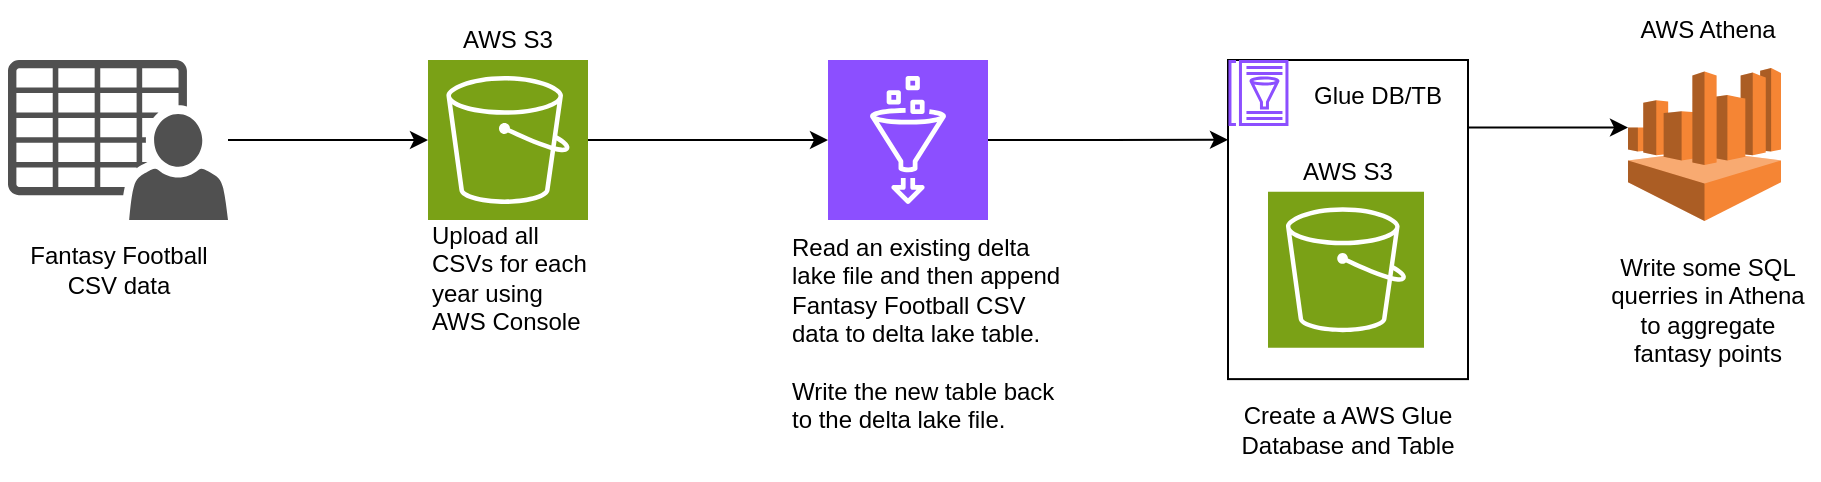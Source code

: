 <mxfile version="22.1.2" type="device" pages="2">
  <diagram id="bg6tuWBF0oUyQBfcuXJt" name="P1">
    <mxGraphModel dx="1073" dy="936" grid="1" gridSize="10" guides="1" tooltips="1" connect="1" arrows="1" fold="1" page="1" pageScale="1" pageWidth="827" pageHeight="1169" math="0" shadow="0">
      <root>
        <mxCell id="0" />
        <mxCell id="1" parent="0" />
        <mxCell id="h60RpP-KZqdXVTK0seCv-7" value="" style="edgeStyle=orthogonalEdgeStyle;rounded=0;orthogonalLoop=1;jettySize=auto;html=1;" edge="1" parent="1" source="h60RpP-KZqdXVTK0seCv-1" target="h60RpP-KZqdXVTK0seCv-4">
          <mxGeometry relative="1" as="geometry" />
        </mxCell>
        <mxCell id="h60RpP-KZqdXVTK0seCv-1" value="" style="sketch=0;pointerEvents=1;shadow=0;dashed=0;html=1;strokeColor=none;fillColor=#505050;labelPosition=center;verticalLabelPosition=bottom;verticalAlign=top;outlineConnect=0;align=center;shape=mxgraph.office.users.csv_file;" vertex="1" parent="1">
          <mxGeometry x="110" y="680" width="110" height="80" as="geometry" />
        </mxCell>
        <mxCell id="h60RpP-KZqdXVTK0seCv-4" value="" style="sketch=0;points=[[0,0,0],[0.25,0,0],[0.5,0,0],[0.75,0,0],[1,0,0],[0,1,0],[0.25,1,0],[0.5,1,0],[0.75,1,0],[1,1,0],[0,0.25,0],[0,0.5,0],[0,0.75,0],[1,0.25,0],[1,0.5,0],[1,0.75,0]];outlineConnect=0;fontColor=#232F3E;fillColor=#7AA116;strokeColor=#ffffff;dashed=0;verticalLabelPosition=bottom;verticalAlign=top;align=center;html=1;fontSize=12;fontStyle=0;aspect=fixed;shape=mxgraph.aws4.resourceIcon;resIcon=mxgraph.aws4.s3;" vertex="1" parent="1">
          <mxGeometry x="320" y="680" width="80" height="80" as="geometry" />
        </mxCell>
        <mxCell id="h60RpP-KZqdXVTK0seCv-5" value="AWS S3" style="text;html=1;strokeColor=none;fillColor=none;align=center;verticalAlign=middle;whiteSpace=wrap;rounded=0;" vertex="1" parent="1">
          <mxGeometry x="320" y="660" width="80" height="20" as="geometry" />
        </mxCell>
        <mxCell id="h60RpP-KZqdXVTK0seCv-6" value="Upload all CSVs for each year using AWS Console" style="text;html=1;strokeColor=none;fillColor=none;align=left;verticalAlign=middle;whiteSpace=wrap;rounded=0;" vertex="1" parent="1">
          <mxGeometry x="320" y="760.5" width="80" height="56" as="geometry" />
        </mxCell>
        <mxCell id="h60RpP-KZqdXVTK0seCv-8" value="" style="outlineConnect=0;dashed=0;verticalLabelPosition=bottom;verticalAlign=top;align=center;html=1;shape=mxgraph.aws3.athena;fillColor=#F58534;gradientColor=none;" vertex="1" parent="1">
          <mxGeometry x="920" y="684" width="76.5" height="76.5" as="geometry" />
        </mxCell>
        <mxCell id="h60RpP-KZqdXVTK0seCv-9" value="" style="edgeStyle=orthogonalEdgeStyle;rounded=0;orthogonalLoop=1;jettySize=auto;html=1;entryX=0;entryY=0.25;entryDx=0;entryDy=0;" edge="1" parent="1" source="h60RpP-KZqdXVTK0seCv-10" target="h60RpP-KZqdXVTK0seCv-13">
          <mxGeometry relative="1" as="geometry">
            <mxPoint x="680" y="719" as="targetPoint" />
          </mxGeometry>
        </mxCell>
        <mxCell id="h60RpP-KZqdXVTK0seCv-10" value="" style="sketch=0;points=[[0,0,0],[0.25,0,0],[0.5,0,0],[0.75,0,0],[1,0,0],[0,1,0],[0.25,1,0],[0.5,1,0],[0.75,1,0],[1,1,0],[0,0.25,0],[0,0.5,0],[0,0.75,0],[1,0.25,0],[1,0.5,0],[1,0.75,0]];outlineConnect=0;fontColor=#232F3E;fillColor=#8C4FFF;strokeColor=#ffffff;dashed=0;verticalLabelPosition=bottom;verticalAlign=top;align=center;html=1;fontSize=12;fontStyle=0;aspect=fixed;shape=mxgraph.aws4.resourceIcon;resIcon=mxgraph.aws4.glue;" vertex="1" parent="1">
          <mxGeometry x="520" y="680" width="80" height="80" as="geometry" />
        </mxCell>
        <mxCell id="h60RpP-KZqdXVTK0seCv-11" value="Read an existing delta lake file and then append Fantasy Football CSV data to delta lake table.&lt;br&gt;&lt;br&gt;Write the new table back to the delta lake file." style="text;html=1;strokeColor=none;fillColor=none;align=left;verticalAlign=top;whiteSpace=wrap;rounded=0;" vertex="1" parent="1">
          <mxGeometry x="500" y="760" width="140" height="122" as="geometry" />
        </mxCell>
        <mxCell id="h60RpP-KZqdXVTK0seCv-12" value="" style="group" vertex="1" connectable="0" parent="1">
          <mxGeometry x="720" y="680" width="120" height="210" as="geometry" />
        </mxCell>
        <mxCell id="h60RpP-KZqdXVTK0seCv-13" value="" style="rounded=0;whiteSpace=wrap;html=1;" vertex="1" parent="h60RpP-KZqdXVTK0seCv-12">
          <mxGeometry width="120" height="159.559" as="geometry" />
        </mxCell>
        <mxCell id="h60RpP-KZqdXVTK0seCv-14" value="" style="group" vertex="1" connectable="0" parent="h60RpP-KZqdXVTK0seCv-12">
          <mxGeometry x="20" y="45.294" width="80" height="100.882" as="geometry" />
        </mxCell>
        <mxCell id="h60RpP-KZqdXVTK0seCv-15" value="AWS S3" style="text;html=1;strokeColor=none;fillColor=none;align=center;verticalAlign=middle;whiteSpace=wrap;rounded=0;" vertex="1" parent="h60RpP-KZqdXVTK0seCv-14">
          <mxGeometry width="80" height="20.588" as="geometry" />
        </mxCell>
        <mxCell id="h60RpP-KZqdXVTK0seCv-16" value="" style="sketch=0;points=[[0,0,0],[0.25,0,0],[0.5,0,0],[0.75,0,0],[1,0,0],[0,1,0],[0.25,1,0],[0.5,1,0],[0.75,1,0],[1,1,0],[0,0.25,0],[0,0.5,0],[0,0.75,0],[1,0.25,0],[1,0.5,0],[1,0.75,0]];outlineConnect=0;fontColor=#232F3E;fillColor=#7AA116;strokeColor=#ffffff;dashed=0;verticalLabelPosition=bottom;verticalAlign=top;align=center;html=1;fontSize=12;fontStyle=0;aspect=fixed;shape=mxgraph.aws4.resourceIcon;resIcon=mxgraph.aws4.s3;" vertex="1" parent="h60RpP-KZqdXVTK0seCv-14">
          <mxGeometry y="20.588" width="78" height="78" as="geometry" />
        </mxCell>
        <mxCell id="h60RpP-KZqdXVTK0seCv-17" value="" style="sketch=0;outlineConnect=0;fontColor=#232F3E;gradientColor=none;fillColor=#8C4FFF;strokeColor=none;dashed=0;verticalLabelPosition=bottom;verticalAlign=top;align=center;html=1;fontSize=12;fontStyle=0;aspect=fixed;pointerEvents=1;shape=mxgraph.aws4.glue_data_catalog;" vertex="1" parent="h60RpP-KZqdXVTK0seCv-12">
          <mxGeometry width="30.46" height="33" as="geometry" />
        </mxCell>
        <mxCell id="h60RpP-KZqdXVTK0seCv-18" value="Glue DB/TB" style="text;html=1;strokeColor=none;fillColor=none;align=center;verticalAlign=middle;whiteSpace=wrap;rounded=0;" vertex="1" parent="h60RpP-KZqdXVTK0seCv-12">
          <mxGeometry x="30.46" width="89.54" height="35" as="geometry" />
        </mxCell>
        <mxCell id="h60RpP-KZqdXVTK0seCv-19" value="Create a AWS Glue Database and Table" style="text;html=1;strokeColor=none;fillColor=none;align=center;verticalAlign=middle;whiteSpace=wrap;rounded=0;" vertex="1" parent="h60RpP-KZqdXVTK0seCv-12">
          <mxGeometry y="159.559" width="120" height="50.441" as="geometry" />
        </mxCell>
        <mxCell id="h60RpP-KZqdXVTK0seCv-20" value="" style="edgeStyle=orthogonalEdgeStyle;rounded=0;orthogonalLoop=1;jettySize=auto;html=1;exitX=1;exitY=1;exitDx=0;exitDy=0;entryX=0;entryY=0.39;entryDx=0;entryDy=0;entryPerimeter=0;" edge="1" parent="1" source="h60RpP-KZqdXVTK0seCv-18" target="h60RpP-KZqdXVTK0seCv-8">
          <mxGeometry relative="1" as="geometry">
            <Array as="points">
              <mxPoint x="920" y="714" />
            </Array>
          </mxGeometry>
        </mxCell>
        <mxCell id="h60RpP-KZqdXVTK0seCv-21" value="AWS Athena" style="text;html=1;strokeColor=none;fillColor=none;align=center;verticalAlign=middle;whiteSpace=wrap;rounded=0;" vertex="1" parent="1">
          <mxGeometry x="920" y="650" width="80" height="30" as="geometry" />
        </mxCell>
        <mxCell id="h60RpP-KZqdXVTK0seCv-22" value="Write some SQL querries in Athena to aggregate fantasy points" style="text;html=1;strokeColor=none;fillColor=none;align=center;verticalAlign=middle;whiteSpace=wrap;rounded=0;" vertex="1" parent="1">
          <mxGeometry x="905" y="770" width="110" height="70" as="geometry" />
        </mxCell>
        <mxCell id="h60RpP-KZqdXVTK0seCv-23" style="edgeStyle=orthogonalEdgeStyle;rounded=0;orthogonalLoop=1;jettySize=auto;html=1;entryX=0;entryY=0.5;entryDx=0;entryDy=0;entryPerimeter=0;" edge="1" parent="1" source="h60RpP-KZqdXVTK0seCv-4" target="h60RpP-KZqdXVTK0seCv-10">
          <mxGeometry relative="1" as="geometry" />
        </mxCell>
        <mxCell id="h60RpP-KZqdXVTK0seCv-24" value="Fantasy Football CSV data" style="text;html=1;strokeColor=none;fillColor=none;align=center;verticalAlign=middle;whiteSpace=wrap;rounded=0;" vertex="1" parent="1">
          <mxGeometry x="106.75" y="770" width="116.5" height="30" as="geometry" />
        </mxCell>
      </root>
    </mxGraphModel>
  </diagram>
  <diagram id="-YruQgaDfAsYajDY-OeU" name="S3">
    <mxGraphModel dx="2902" dy="1203" grid="1" gridSize="10" guides="1" tooltips="1" connect="1" arrows="1" fold="1" page="1" pageScale="1" pageWidth="827" pageHeight="1169" math="0" shadow="0">
      <root>
        <mxCell id="0" />
        <mxCell id="1" parent="0" />
        <mxCell id="8Gzu-ZeB1tyb057R_T2l-15" value="" style="group" vertex="1" connectable="0" parent="1">
          <mxGeometry x="550" y="180" width="120" height="200" as="geometry" />
        </mxCell>
        <mxCell id="8Gzu-ZeB1tyb057R_T2l-9" value="Amazon S3 Service" style="rounded=0;whiteSpace=wrap;html=1;verticalAlign=top;fontSize=14;" vertex="1" parent="8Gzu-ZeB1tyb057R_T2l-15">
          <mxGeometry width="120" height="200" as="geometry" />
        </mxCell>
        <mxCell id="8Gzu-ZeB1tyb057R_T2l-14" value="" style="sketch=0;points=[[0,0,0],[0.25,0,0],[0.5,0,0],[0.75,0,0],[1,0,0],[0,1,0],[0.25,1,0],[0.5,1,0],[0.75,1,0],[1,1,0],[0,0.25,0],[0,0.5,0],[0,0.75,0],[1,0.25,0],[1,0.5,0],[1,0.75,0]];outlineConnect=0;fontColor=#232F3E;fillColor=#7AA116;strokeColor=#ffffff;dashed=0;verticalLabelPosition=bottom;verticalAlign=top;align=center;html=1;fontSize=12;fontStyle=0;aspect=fixed;shape=mxgraph.aws4.resourceIcon;resIcon=mxgraph.aws4.s3;" vertex="1" parent="8Gzu-ZeB1tyb057R_T2l-15">
          <mxGeometry x="21" y="112" width="78" height="78" as="geometry" />
        </mxCell>
        <mxCell id="8Gzu-ZeB1tyb057R_T2l-2" value="" style="endArrow=classic;html=1;rounded=0;entryX=0;entryY=0.5;entryDx=0;entryDy=0;" edge="1" parent="1" target="8Gzu-ZeB1tyb057R_T2l-6">
          <mxGeometry width="50" height="50" relative="1" as="geometry">
            <mxPoint x="200" y="240" as="sourcePoint" />
            <mxPoint x="400" y="240" as="targetPoint" />
          </mxGeometry>
        </mxCell>
        <mxCell id="8Gzu-ZeB1tyb057R_T2l-3" value="s3://bucket_name/object" style="text;html=1;strokeColor=none;fillColor=none;align=center;verticalAlign=middle;whiteSpace=wrap;rounded=0;fontSize=14;" vertex="1" parent="1">
          <mxGeometry x="200" y="210" width="160" height="30" as="geometry" />
        </mxCell>
        <mxCell id="8Gzu-ZeB1tyb057R_T2l-4" value="" style="endArrow=classic;html=1;rounded=0;" edge="1" parent="1" target="8Gzu-ZeB1tyb057R_T2l-10">
          <mxGeometry width="50" height="50" relative="1" as="geometry">
            <mxPoint x="200" y="320" as="sourcePoint" />
            <mxPoint x="400" y="320" as="targetPoint" />
          </mxGeometry>
        </mxCell>
        <mxCell id="8Gzu-ZeB1tyb057R_T2l-5" value="s3a://bucket_name/object" style="text;html=1;strokeColor=none;fillColor=none;align=left;verticalAlign=middle;whiteSpace=wrap;rounded=0;fontSize=14;" vertex="1" parent="1">
          <mxGeometry x="200" y="290" width="160" height="30" as="geometry" />
        </mxCell>
        <mxCell id="8Gzu-ZeB1tyb057R_T2l-6" value="S3 API" style="rounded=1;whiteSpace=wrap;html=1;horizontal=0;" vertex="1" parent="1">
          <mxGeometry x="520" y="210" width="40" height="60" as="geometry" />
        </mxCell>
        <mxCell id="8Gzu-ZeB1tyb057R_T2l-7" value="S3 Object API" style="rounded=1;whiteSpace=wrap;html=1;rotation=-90;" vertex="1" parent="1">
          <mxGeometry x="510" y="300" width="60" height="40" as="geometry" />
        </mxCell>
        <mxCell id="8Gzu-ZeB1tyb057R_T2l-13" value="" style="edgeStyle=orthogonalEdgeStyle;rounded=0;orthogonalLoop=1;jettySize=auto;html=1;" edge="1" parent="1" source="8Gzu-ZeB1tyb057R_T2l-10" target="8Gzu-ZeB1tyb057R_T2l-7">
          <mxGeometry relative="1" as="geometry" />
        </mxCell>
        <mxCell id="8Gzu-ZeB1tyb057R_T2l-10" value="" style="sketch=0;outlineConnect=0;fontColor=#232F3E;gradientColor=none;fillColor=#8C4FFF;strokeColor=none;dashed=0;verticalLabelPosition=bottom;verticalAlign=top;align=center;html=1;fontSize=12;fontStyle=0;aspect=fixed;pointerEvents=1;shape=mxgraph.aws4.cluster;" vertex="1" parent="1">
          <mxGeometry x="400" y="281" width="78" height="78" as="geometry" />
        </mxCell>
        <mxCell id="8Gzu-ZeB1tyb057R_T2l-12" value="Hadoop Cluster" style="text;html=1;strokeColor=none;fillColor=none;align=center;verticalAlign=middle;whiteSpace=wrap;rounded=0;fontSize=14;" vertex="1" parent="1">
          <mxGeometry x="359" y="370" width="160" height="30" as="geometry" />
        </mxCell>
      </root>
    </mxGraphModel>
  </diagram>
</mxfile>
